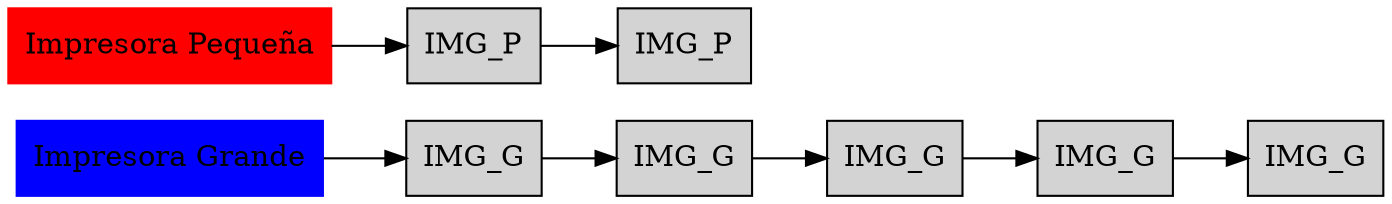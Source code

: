  digraph colac {
     node [shape=box, style=filled];
 rankdir = LR;
     "Impresora Grande" [label="Impresora Grande", shape=box, color=blue];
     "Impresora Grande" -> "Node           1 ";
     "Node           1 " [label="IMG_G", shape=box];
     "Node           1 " -> "Node           2 ";
     "Node           2 " [label="IMG_G", shape=box];
     "Node           2 " -> "Node           3 ";
     "Node           3 " [label="IMG_G", shape=box];
     "Node           3 " -> "Node           4 ";
     "Node           4 " [label="IMG_G", shape=box];
     "Node           4 " -> "Node           5 ";
     "Node           5 " [label="IMG_G", shape=box];
     "Impresora Pequeña" [label="Impresora Pequeña", shape=box, color=red];
     "Impresora Pequeña" [label="Impresora Pequeña", shape=box, color=red];
     "Impresora Pequeña" ->  "NodeP           1 ";
     "NodeP           1 " [label="IMG_P", shape=box];
     "NodeP           1 " -> "NodeP           2 ";
     "NodeP           2 " [label="IMG_P", shape=box];
 }
